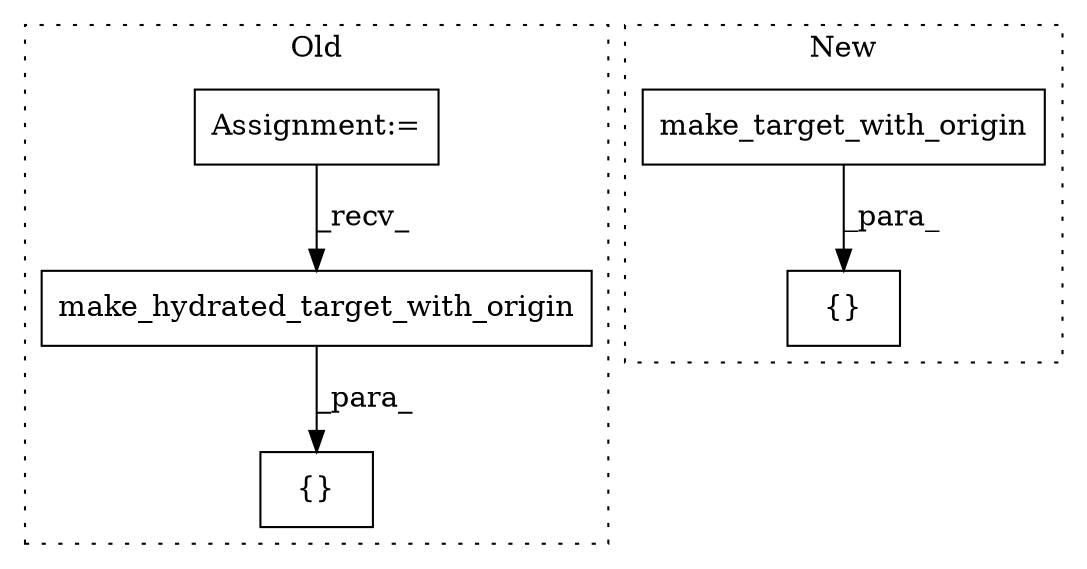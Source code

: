 digraph G {
subgraph cluster0 {
1 [label="make_hydrated_target_with_origin" a="32" s="6554" l="34" shape="box"];
3 [label="{}" a="4" s="6545,6588" l="1,1" shape="box"];
5 [label="Assignment:=" a="7" s="6397" l="7" shape="box"];
label = "Old";
style="dotted";
}
subgraph cluster1 {
2 [label="{}" a="4" s="7334,7365" l="1,1" shape="box"];
4 [label="make_target_with_origin" a="32" s="7340" l="25" shape="box"];
label = "New";
style="dotted";
}
1 -> 3 [label="_para_"];
4 -> 2 [label="_para_"];
5 -> 1 [label="_recv_"];
}